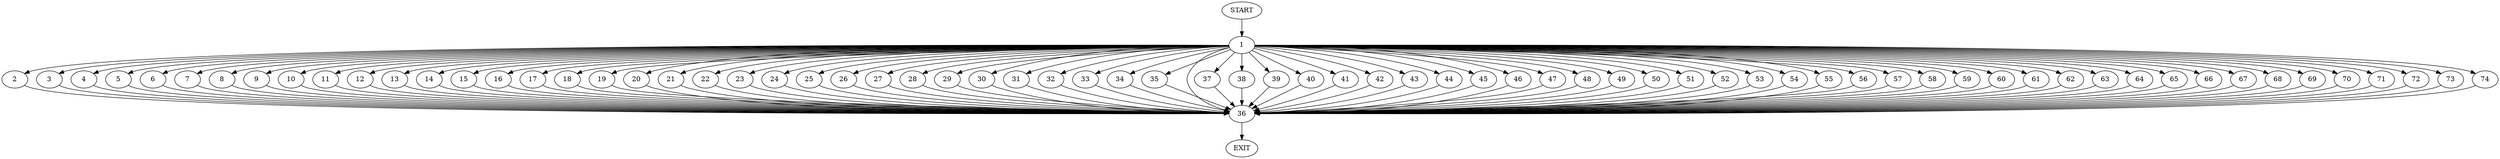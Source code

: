 digraph {
0 [label="START"];
1;
2;
3;
4;
5;
6;
7;
8;
9;
10;
11;
12;
13;
14;
15;
16;
17;
18;
19;
20;
21;
22;
23;
24;
25;
26;
27;
28;
29;
30;
31;
32;
33;
34;
35;
36;
37;
38;
39;
40;
41;
42;
43;
44;
45;
46;
47;
48;
49;
50;
51;
52;
53;
54;
55;
56;
57;
58;
59;
60;
61;
62;
63;
64;
65;
66;
67;
68;
69;
70;
71;
72;
73;
74;
75 [label="EXIT"];
0 -> 1;
1 -> 2;
1 -> 3;
1 -> 4;
1 -> 5;
1 -> 6;
1 -> 7;
1 -> 8;
1 -> 9;
1 -> 10;
1 -> 11;
1 -> 12;
1 -> 13;
1 -> 14;
1 -> 15;
1 -> 16;
1 -> 17;
1 -> 18;
1 -> 19;
1 -> 20;
1 -> 21;
1 -> 22;
1 -> 23;
1 -> 24;
1 -> 25;
1 -> 26;
1 -> 27;
1 -> 28;
1 -> 29;
1 -> 30;
1 -> 31;
1 -> 32;
1 -> 33;
1 -> 34;
1 -> 35;
1 -> 36;
1 -> 37;
1 -> 38;
1 -> 39;
1 -> 40;
1 -> 41;
1 -> 42;
1 -> 43;
1 -> 44;
1 -> 45;
1 -> 46;
1 -> 47;
1 -> 48;
1 -> 49;
1 -> 50;
1 -> 51;
1 -> 52;
1 -> 53;
1 -> 54;
1 -> 55;
1 -> 56;
1 -> 57;
1 -> 58;
1 -> 59;
1 -> 60;
1 -> 61;
1 -> 62;
1 -> 63;
1 -> 64;
1 -> 65;
1 -> 66;
1 -> 67;
1 -> 68;
1 -> 69;
1 -> 70;
1 -> 71;
1 -> 72;
1 -> 73;
1 -> 74;
69 -> 36;
53 -> 36;
26 -> 36;
68 -> 36;
8 -> 36;
40 -> 36;
28 -> 36;
23 -> 36;
56 -> 36;
11 -> 36;
47 -> 36;
70 -> 36;
52 -> 36;
62 -> 36;
21 -> 36;
45 -> 36;
12 -> 36;
31 -> 36;
16 -> 36;
72 -> 36;
34 -> 36;
39 -> 36;
55 -> 36;
6 -> 36;
66 -> 36;
18 -> 36;
58 -> 36;
41 -> 36;
50 -> 36;
32 -> 36;
67 -> 36;
74 -> 36;
5 -> 36;
37 -> 36;
24 -> 36;
2 -> 36;
51 -> 36;
9 -> 36;
30 -> 36;
25 -> 36;
64 -> 36;
49 -> 36;
61 -> 36;
54 -> 36;
48 -> 36;
35 -> 36;
59 -> 36;
73 -> 36;
7 -> 36;
19 -> 36;
20 -> 36;
57 -> 36;
71 -> 36;
36 -> 75;
63 -> 36;
4 -> 36;
14 -> 36;
3 -> 36;
29 -> 36;
42 -> 36;
65 -> 36;
10 -> 36;
44 -> 36;
27 -> 36;
38 -> 36;
13 -> 36;
60 -> 36;
17 -> 36;
46 -> 36;
15 -> 36;
22 -> 36;
33 -> 36;
43 -> 36;
}